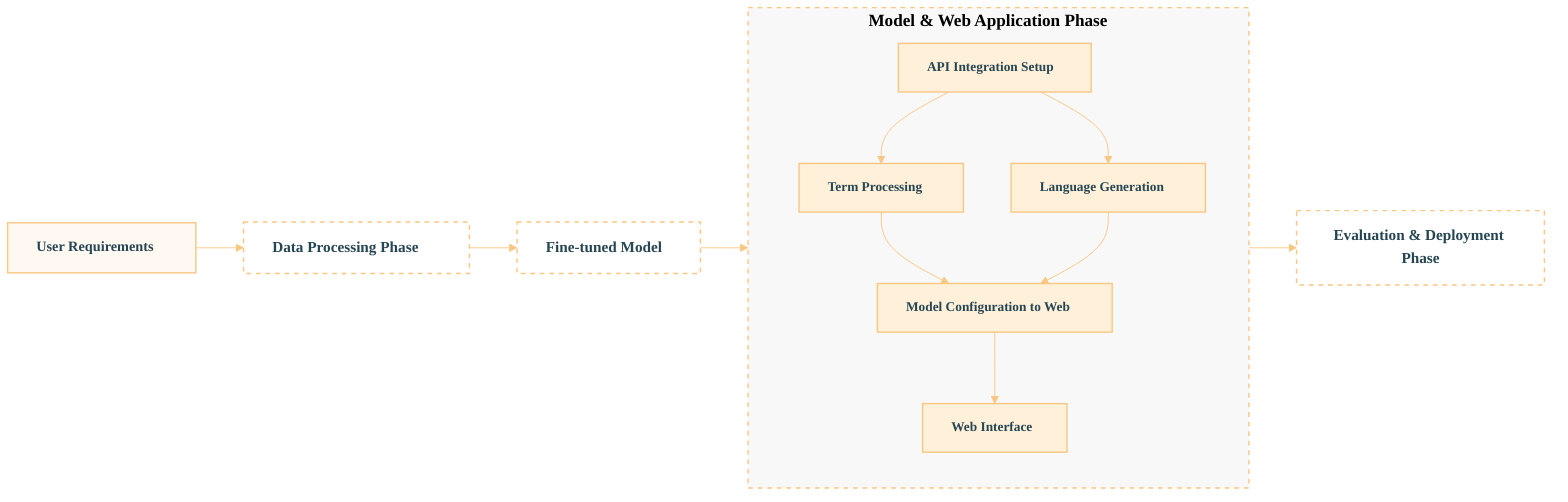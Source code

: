 %%{init: {
  'theme': 'base',
  'themeVariables': {
    'primaryColor': '#ffffff',
    'primaryTextColor': '#264653',
    'primaryBorderColor': '#f9c784',
    'lineColor': '#f9c784',
    'clusterBkg': '#f8f8f8',
    'clusterBorder': 'transparent',
    'fontFamily': 'Arial, Helvetica, sans-serif',
    'flowchart': {
      'nodeSpacing': 30,
      'rankSpacing': 40
    }
  }
}}%%
flowchart LR
    UserReq["User Requirements"] --> DataPhase["Data Processing Phase"]
    
    DataPhase --> ModelPhase["Fine-tuned Model"]
    
    ModelPhase --> WebPhase
    
    subgraph WebPhase["Model & Web Application Phase"]
        direction TB
        ApiSetup["API Integration Setup"]
        TermProc["Term Processing"] & LangGen["Language Generation"]
        ModelConfig["Model Configuration to Web"]
        WebInterface["Web Interface"]
        
        ApiSetup --> TermProc
        ApiSetup --> LangGen
        TermProc --> ModelConfig
        LangGen --> ModelConfig
        ModelConfig --> WebInterface
    end
    
    WebPhase --> DeployPhase["Evaluation & Deployment Phase"]
    
    %% 全局居中样式
    classDef default fill:#ffffff,stroke:#f9c784,stroke-width:1.5px,font-size:14px,text-align:center,font-weight:bold
    
    %% 阶段容器样式
    classDef dashed stroke:#f9c784,stroke-dasharray: 5 5,stroke-width:1.5px,fill:#f8f8f8,text-align:center,font-size:18px,font-weight:bold
    classDef otherDashed stroke:#f9c784,stroke-dasharray: 5 5,stroke-width:1.5px,fill:transparent,text-align:center,font-weight:bold
    
    %% 节点样式
    classDef highlight fill:#FFF0D9,stroke:#f9c784,stroke-width:1.5px,color:#264653,min-width:160px,min-height:50px,text-align:center,font-weight:bold
    
    %% 应用样式
    class WebPhase dashed
    class DataPhase,ModelPhase,DeployPhase otherDashed
    class ApiSetup,TermProc,LangGen,ModelConfig,WebInterface highlight
    
    %% 特殊样式
    classDef userReq fill:#FFF9F2,stroke:#f9c784,stroke-width:1.5px,font-size:15px,font-weight:bold,text-align:center,min-width:180px
    class UserReq userReq
    
    %% 特殊样式
    classDef phaseOnly fill:#ffffff,stroke:#f9c784,stroke-width:1.5px,font-size:16px,text-align:center,min-width:200px,font-weight:bold
    class DataPhase,ModelPhase,DeployPhase phaseOnly